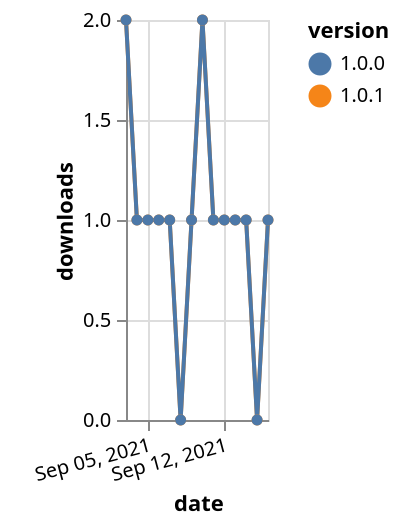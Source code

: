 {"$schema": "https://vega.github.io/schema/vega-lite/v5.json", "description": "A simple bar chart with embedded data.", "data": {"values": [{"date": "2021-09-03", "total": 112, "delta": 2, "version": "1.0.1"}, {"date": "2021-09-04", "total": 113, "delta": 1, "version": "1.0.1"}, {"date": "2021-09-05", "total": 114, "delta": 1, "version": "1.0.1"}, {"date": "2021-09-06", "total": 115, "delta": 1, "version": "1.0.1"}, {"date": "2021-09-07", "total": 116, "delta": 1, "version": "1.0.1"}, {"date": "2021-09-08", "total": 116, "delta": 0, "version": "1.0.1"}, {"date": "2021-09-09", "total": 117, "delta": 1, "version": "1.0.1"}, {"date": "2021-09-10", "total": 119, "delta": 2, "version": "1.0.1"}, {"date": "2021-09-11", "total": 120, "delta": 1, "version": "1.0.1"}, {"date": "2021-09-12", "total": 121, "delta": 1, "version": "1.0.1"}, {"date": "2021-09-13", "total": 122, "delta": 1, "version": "1.0.1"}, {"date": "2021-09-14", "total": 123, "delta": 1, "version": "1.0.1"}, {"date": "2021-09-15", "total": 123, "delta": 0, "version": "1.0.1"}, {"date": "2021-09-16", "total": 124, "delta": 1, "version": "1.0.1"}, {"date": "2021-09-03", "total": 116, "delta": 2, "version": "1.0.0"}, {"date": "2021-09-04", "total": 117, "delta": 1, "version": "1.0.0"}, {"date": "2021-09-05", "total": 118, "delta": 1, "version": "1.0.0"}, {"date": "2021-09-06", "total": 119, "delta": 1, "version": "1.0.0"}, {"date": "2021-09-07", "total": 120, "delta": 1, "version": "1.0.0"}, {"date": "2021-09-08", "total": 120, "delta": 0, "version": "1.0.0"}, {"date": "2021-09-09", "total": 121, "delta": 1, "version": "1.0.0"}, {"date": "2021-09-10", "total": 123, "delta": 2, "version": "1.0.0"}, {"date": "2021-09-11", "total": 124, "delta": 1, "version": "1.0.0"}, {"date": "2021-09-12", "total": 125, "delta": 1, "version": "1.0.0"}, {"date": "2021-09-13", "total": 126, "delta": 1, "version": "1.0.0"}, {"date": "2021-09-14", "total": 127, "delta": 1, "version": "1.0.0"}, {"date": "2021-09-15", "total": 127, "delta": 0, "version": "1.0.0"}, {"date": "2021-09-16", "total": 128, "delta": 1, "version": "1.0.0"}]}, "width": "container", "mark": {"type": "line", "point": {"filled": true}}, "encoding": {"x": {"field": "date", "type": "temporal", "timeUnit": "yearmonthdate", "title": "date", "axis": {"labelAngle": -15}}, "y": {"field": "delta", "type": "quantitative", "title": "downloads"}, "color": {"field": "version", "type": "nominal"}, "tooltip": {"field": "delta"}}}